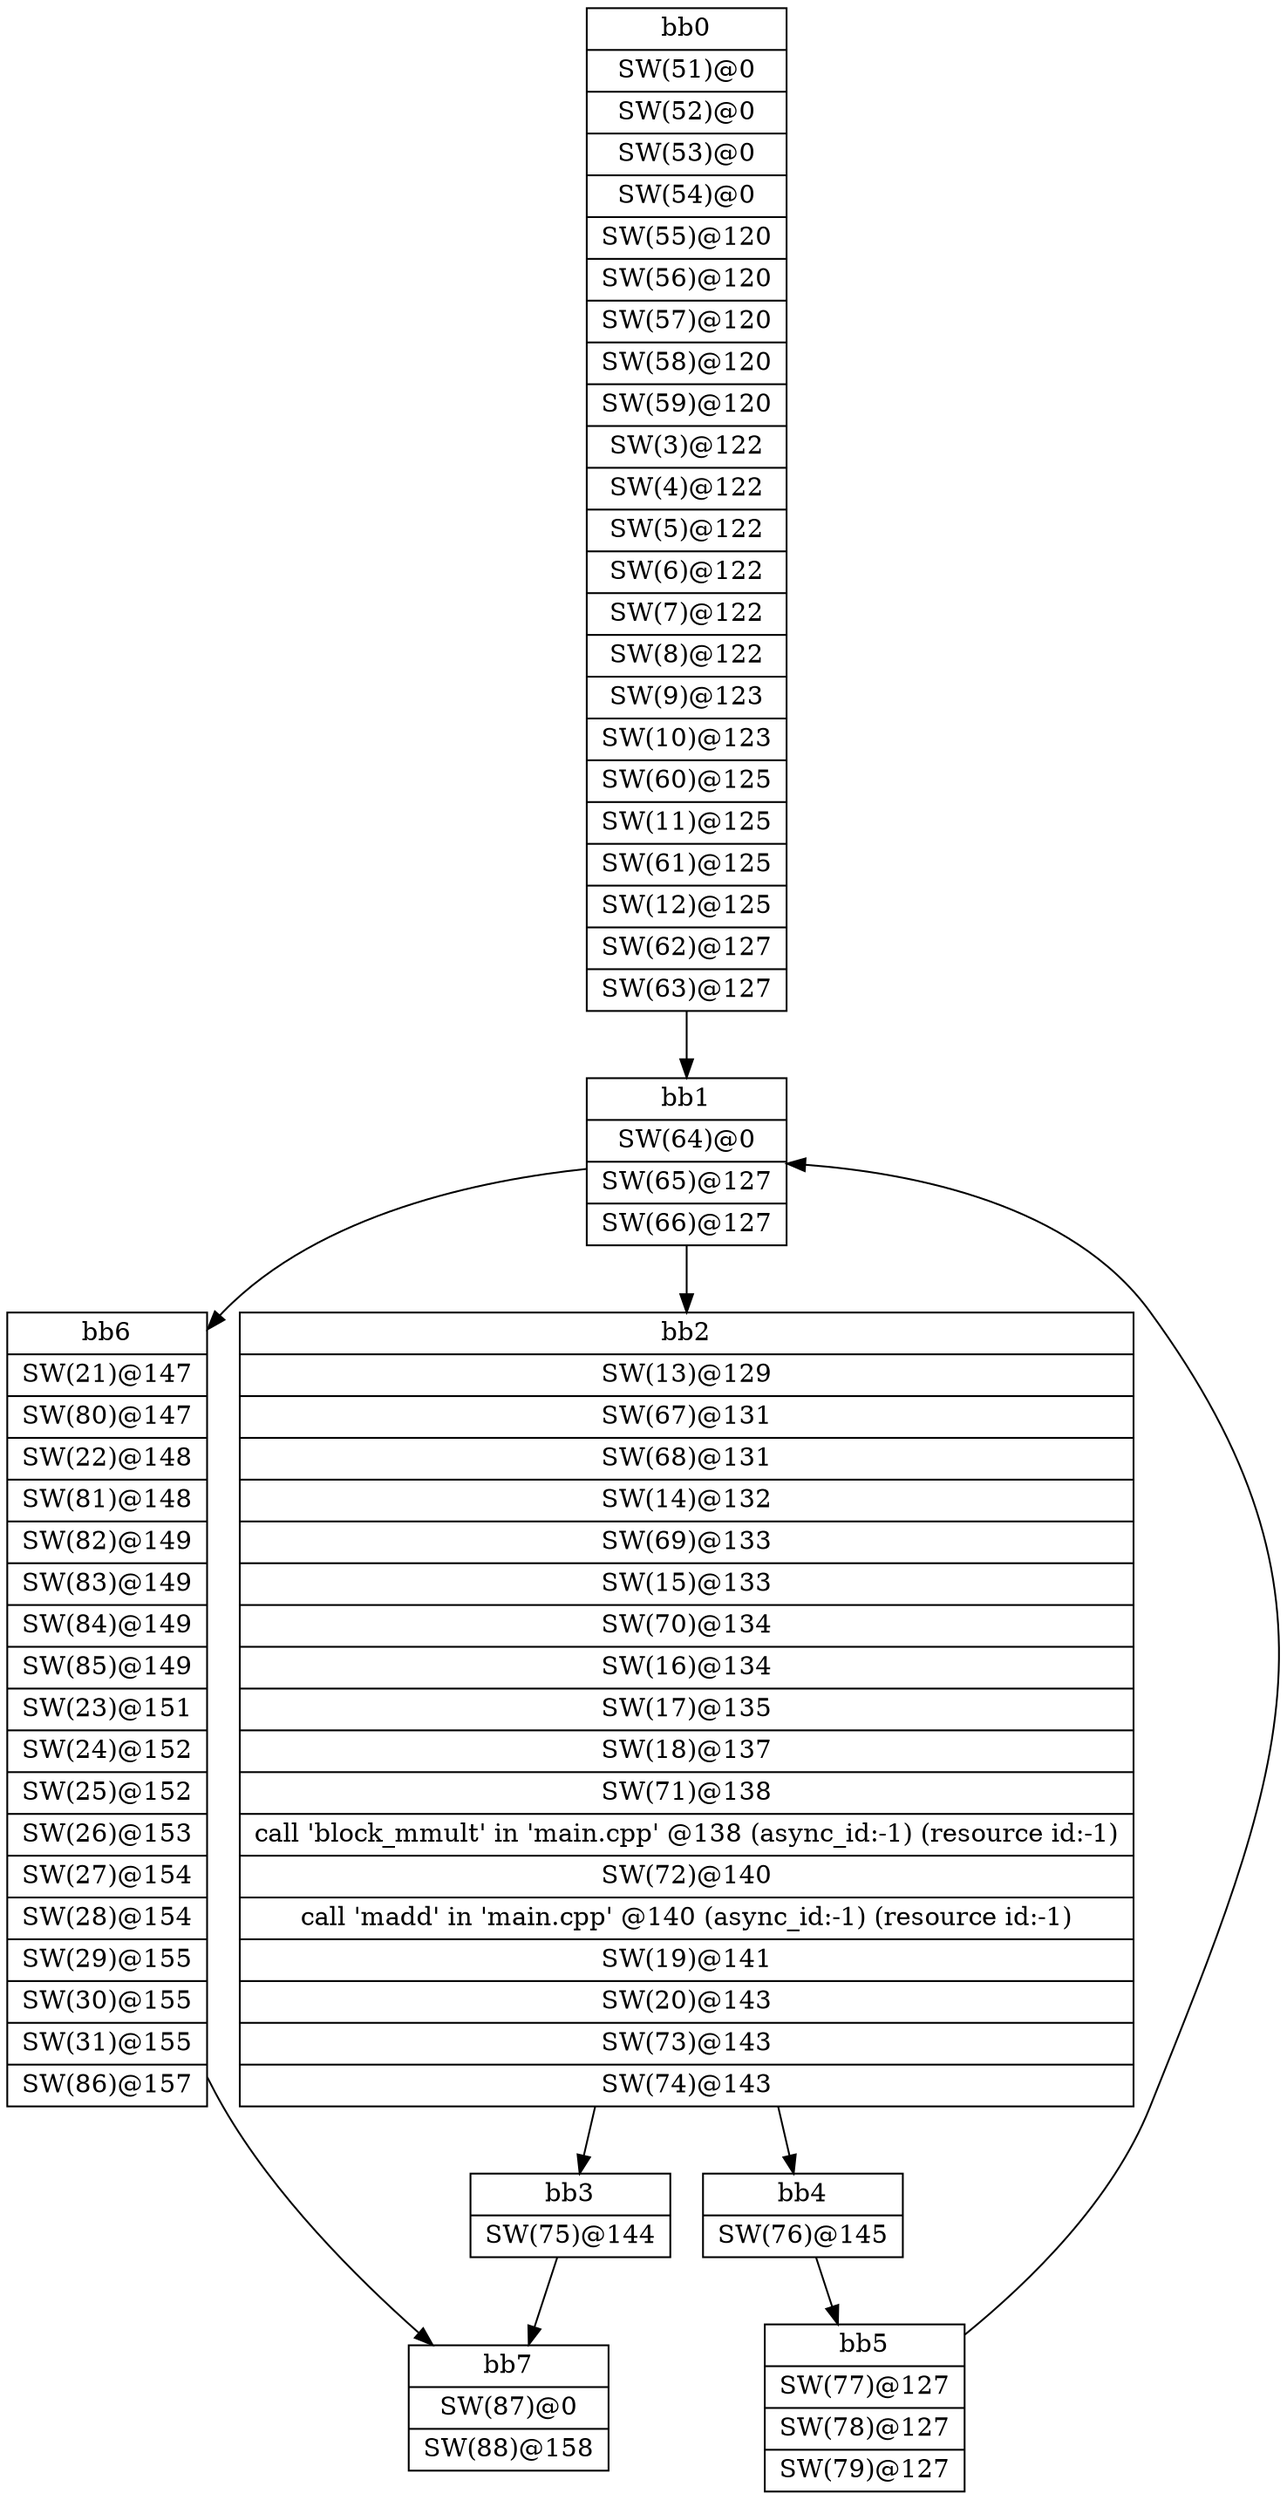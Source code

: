 digraph CDFG {
node [shape=record];
bb0 [shape=record, label = "{bb0|<x000001AF8A42DF60>SW(51)@0\n|<x000001AF8A42DD80>SW(52)@0\n|<x000001AF8A42DE20>SW(53)@0\n|<x000001AF8A42E000>SW(54)@0\n|<x000001AF8A42E0A0>SW(55)@120\n|<x000001AF8AC4C320>SW(56)@120\n|<x000001AF8AC4BD80>SW(57)@120\n|<x000001AF8AC4C640>SW(58)@120\n|<x000001AF8AC4C780>SW(59)@120\n|<x000001AF8A028960>SW(3)@122\n|<x000001AF8A028320>SW(4)@122\n|<x000001AF8A0276A0>SW(5)@122\n|<x000001AF8A028FA0>SW(6)@122\n|<x000001AF8A028BE0>SW(7)@122\n|<x000001AF8A027920>SW(8)@122\n|<x000001AF8A027CE0>SW(9)@123\n|<x000001AF8A42D9C0>SW(10)@123\n|<x000001AF8AC4B560>SW(60)@125\n|<x000001AF8A42D240>SW(11)@125\n|<x000001AF8AC4C140>SW(61)@125\n|<x000001AF8A42EAA0>SW(12)@125\n|<x000001AF8AC4BE20>SW(62)@127\n|<x000001AF8AC4B1A0>SW(63)@127\n}"];
bb1 [shape=record, label = "{bb1|<x000001AF8AC4B6A0>SW(64)@0\n|<x000001AF8AC4AF20>SW(65)@127\n|<x000001AF8AC4B740>SW(66)@127\n}"];
bb2 [shape=record, label = "{bb2|<x000001AF8A42CE80>SW(13)@129\n|<x000001AF8AC4C460>SW(67)@131\n|<x000001AF8AC4ACA0>SW(68)@131\n|<x000001AF8A42E6E0>SW(14)@132\n|<x000001AF8AC4B420>SW(69)@133\n|<x000001AF8A42DA60>SW(15)@133\n|<x000001AF8AC4B100>SW(70)@134\n|<x000001AF8A42D6A0>SW(16)@134\n|<x000001AF8A42D7E0>SW(17)@135\n|<x000001AF8A42CDE0>SW(18)@137\n|<x000001AF8AC4B240>SW(71)@138\n|<x000001AF8A059090>call 'block_mmult' in 'main.cpp' @138 (async_id:-1) (resource id:-1)\n|<x000001AF8AC4AC00>SW(72)@140\n|<x000001AF8A059170>call 'madd' in 'main.cpp' @140 (async_id:-1) (resource id:-1)\n|<x000001AF8A42E780>SW(19)@141\n|<x000001AF8A42E8C0>SW(20)@143\n|<x000001AF8AC4B600>SW(73)@143\n|<x000001AF8AC4B2E0>SW(74)@143\n}"];
bb3 [shape=record, label = "{bb3|<x000001AF8AC4B4C0>SW(75)@144\n}"];
bb4 [shape=record, label = "{bb4|<x000001AF8AC4C280>SW(76)@145\n}"];
bb5 [shape=record, label = "{bb5|<x000001AF8AC4C8C0>SW(77)@127\n|<x000001AF8AC4BF60>SW(78)@127\n|<x000001AF8AC4BEC0>SW(79)@127\n}"];
bb6 [shape=record, label = "{bb6|<x000001AF8A42D740>SW(21)@147\n|<x000001AF8AC4B9C0>SW(80)@147\n|<x000001AF8A42E820>SW(22)@148\n|<x000001AF8AC4AD40>SW(81)@148\n|<x000001AF8AC4C000>SW(82)@149\n|<x000001AF8AC4B7E0>SW(83)@149\n|<x000001AF8AC4B880>SW(84)@149\n|<x000001AF8AC4C0A0>SW(85)@149\n|<x000001AF8A42E320>SW(23)@151\n|<x000001AF8A42DC40>SW(24)@152\n|<x000001AF8A42E640>SW(25)@152\n|<x000001AF8A42E960>SW(26)@153\n|<x000001AF8A42E500>SW(27)@154\n|<x000001AF8A42CF20>SW(28)@154\n|<x000001AF8A42E3C0>SW(29)@155\n|<x000001AF8A42D560>SW(30)@155\n|<x000001AF8A42EB40>SW(31)@155\n|<x000001AF8AC4C1E0>SW(86)@157\n}"];
bb7 [shape=record, label = "{bb7|<x000001AF8AC4C3C0>SW(87)@0\n|<x000001AF8AC4C500>SW(88)@158\n}"];
bb0 -> bb1
bb1 -> bb2
bb1 -> bb6
bb2 -> bb3
bb2 -> bb4
bb3 -> bb7
bb4 -> bb5
bb5 -> bb1
bb6 -> bb7
}
